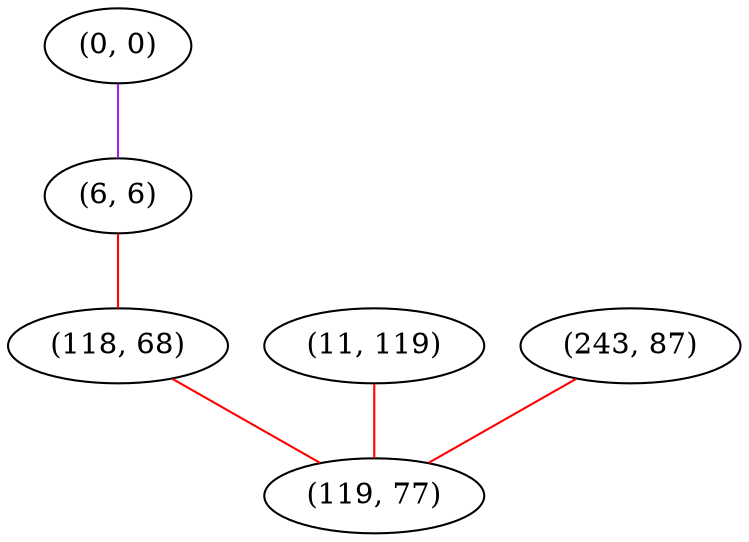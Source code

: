graph "" {
"(0, 0)";
"(11, 119)";
"(6, 6)";
"(118, 68)";
"(243, 87)";
"(119, 77)";
"(0, 0)" -- "(6, 6)"  [color=purple, key=0, weight=4];
"(11, 119)" -- "(119, 77)"  [color=red, key=0, weight=1];
"(6, 6)" -- "(118, 68)"  [color=red, key=0, weight=1];
"(118, 68)" -- "(119, 77)"  [color=red, key=0, weight=1];
"(243, 87)" -- "(119, 77)"  [color=red, key=0, weight=1];
}
